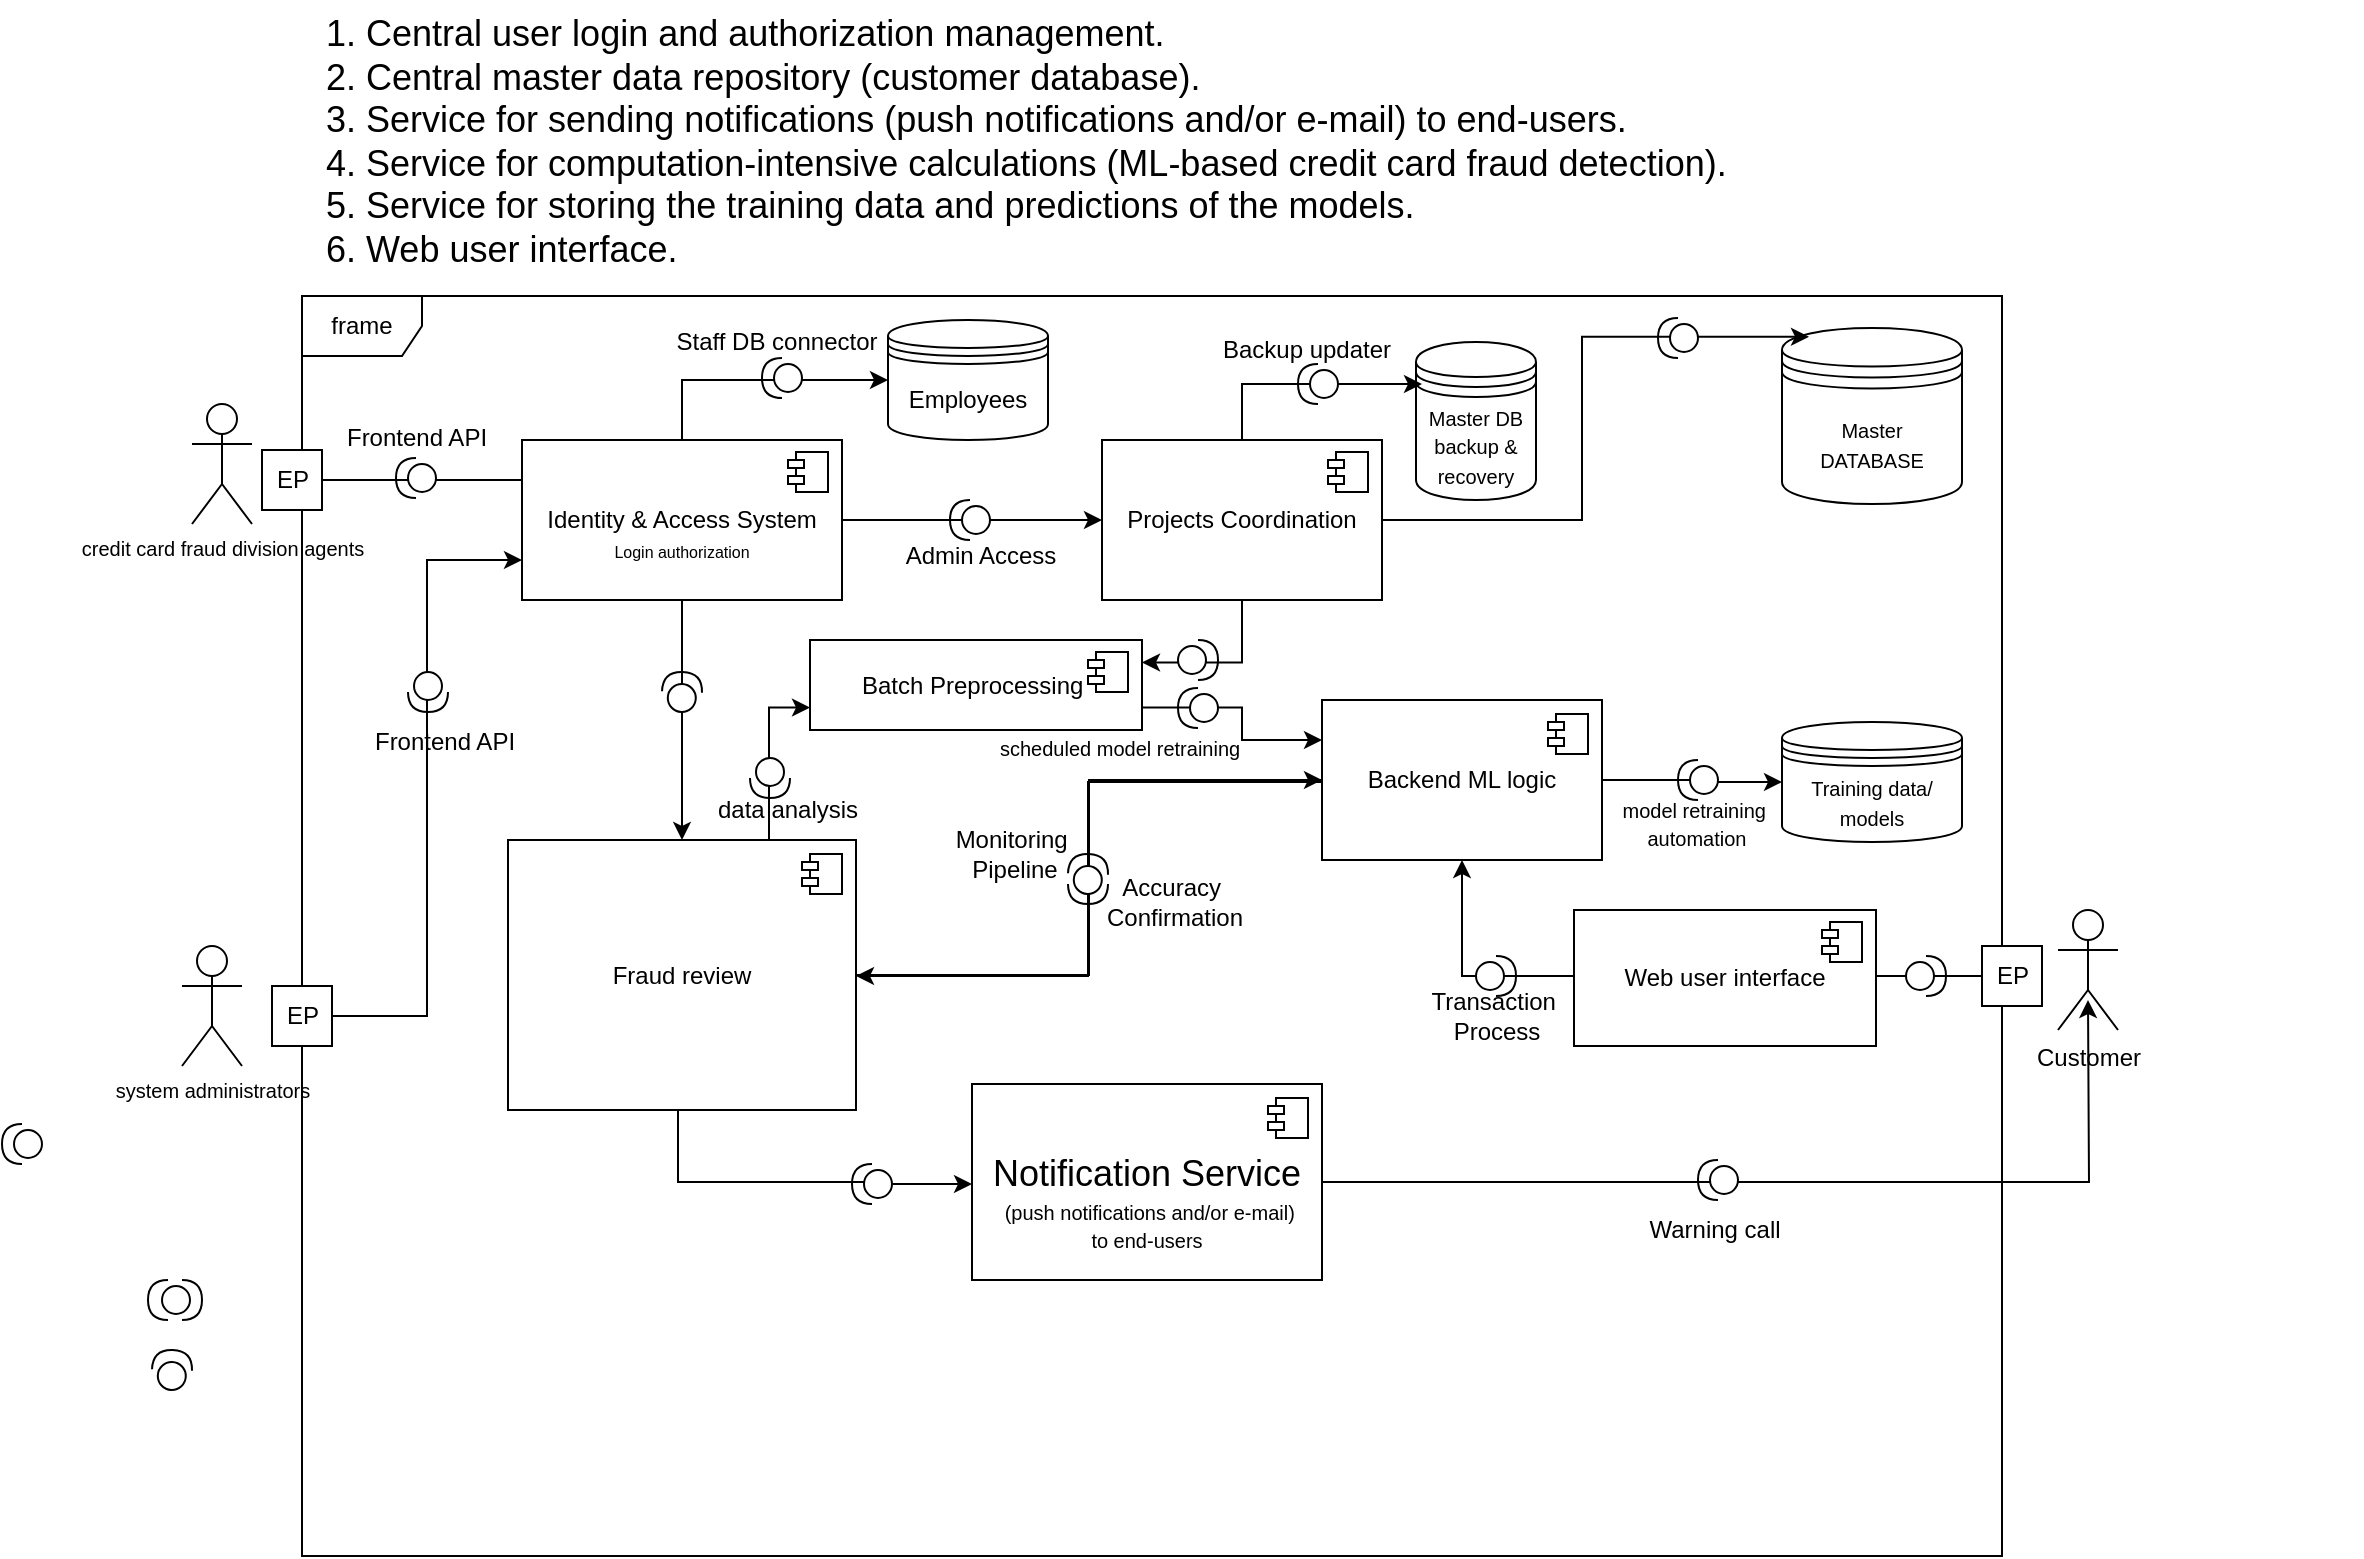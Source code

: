 <mxfile version="26.1.1">
  <diagram name="Page-1" id="Y1ZIsI3cRYYdyz1xf9G5">
    <mxGraphModel dx="1389" dy="1154" grid="0" gridSize="10" guides="1" tooltips="1" connect="1" arrows="1" fold="1" page="0" pageScale="1" pageWidth="1169" pageHeight="827" background="light-dark(#FFFFFF,#1A1A1A)" math="0" shadow="0">
      <root>
        <mxCell id="0" />
        <mxCell id="1" parent="0" />
        <mxCell id="VDTbSuDfrLie9FOIhOC3-1" value="&lt;p style=&quot;margin: 0px; font-variant-numeric: normal; font-variant-east-asian: normal; font-variant-alternates: normal; font-size-adjust: none; font-kerning: auto; font-optical-sizing: auto; font-feature-settings: normal; font-variation-settings: normal; font-variant-position: normal; font-variant-emoji: normal; font-stretch: normal; font-size: 10px; line-height: normal; text-align: start; text-wrap-mode: wrap;&quot; class=&quot;p1&quot;&gt;&lt;font style=&quot;color: light-dark(rgb(0, 0, 0), rgb(255, 255, 255));&quot;&gt;system administrators&lt;/font&gt;&lt;/p&gt;" style="shape=umlActor;verticalLabelPosition=bottom;verticalAlign=top;html=1;outlineConnect=0;" parent="1" vertex="1">
          <mxGeometry x="140" y="343" width="30" height="60" as="geometry" />
        </mxCell>
        <mxCell id="VDTbSuDfrLie9FOIhOC3-10" value="&lt;font style=&quot;font-size: 18px;&quot;&gt;1. Central user login and authorization management.&lt;br&gt;2. Central master data repository (customer database).&lt;br&gt;3. Service for sending notifications (push notifications and/or e-mail) to end-users.&lt;br&gt;4. Service for computation-intensive calculations (ML-based credit card fraud detection).&lt;br&gt;5. Service for storing the training data and predictions of the models.&lt;br&gt;6. Web user interface.&lt;/font&gt;" style="text;whiteSpace=wrap;html=1;" parent="1" vertex="1">
          <mxGeometry x="210" y="-130" width="1020" height="110" as="geometry" />
        </mxCell>
        <mxCell id="VDTbSuDfrLie9FOIhOC3-19" value="frame" style="shape=umlFrame;whiteSpace=wrap;html=1;pointerEvents=0;" parent="1" vertex="1">
          <mxGeometry x="200" y="18" width="850" height="630" as="geometry" />
        </mxCell>
        <mxCell id="VDTbSuDfrLie9FOIhOC3-20" value="EP" style="html=1;rounded=0;" parent="1" vertex="1">
          <mxGeometry x="180" y="95" width="30" height="30" as="geometry" />
        </mxCell>
        <mxCell id="VDTbSuDfrLie9FOIhOC3-21" value="" style="endArrow=none;html=1;rounded=0;align=center;verticalAlign=top;endFill=0;labelBackgroundColor=none;endSize=2;" parent="1" edge="1">
          <mxGeometry relative="1" as="geometry">
            <Array as="points" />
            <mxPoint x="210" y="110" as="sourcePoint" />
            <mxPoint x="320" y="110" as="targetPoint" />
          </mxGeometry>
        </mxCell>
        <mxCell id="wgYkP6aBfoAraLJDTdBe-10" style="edgeStyle=orthogonalEdgeStyle;rounded=0;orthogonalLoop=1;jettySize=auto;html=1;entryX=0;entryY=0.75;entryDx=0;entryDy=0;" edge="1" parent="1" source="VDTbSuDfrLie9FOIhOC3-23" target="VDTbSuDfrLie9FOIhOC3-30">
          <mxGeometry relative="1" as="geometry" />
        </mxCell>
        <mxCell id="VDTbSuDfrLie9FOIhOC3-23" value="EP" style="html=1;rounded=0;" parent="1" vertex="1">
          <mxGeometry x="185" y="363" width="30" height="30" as="geometry" />
        </mxCell>
        <mxCell id="VDTbSuDfrLie9FOIhOC3-28" value="&lt;p style=&quot;margin: 0px; font-variant-numeric: normal; font-variant-east-asian: normal; font-variant-alternates: normal; font-size-adjust: none; font-kerning: auto; font-optical-sizing: auto; font-feature-settings: normal; font-variation-settings: normal; font-variant-position: normal; font-variant-emoji: normal; font-stretch: normal; font-size: 10px; line-height: normal; text-align: start; text-wrap-mode: wrap;&quot; class=&quot;p1&quot;&gt;&lt;font style=&quot;color: light-dark(rgb(0, 0, 0), rgb(255, 255, 255));&quot;&gt;credit card fraud division agents&lt;/font&gt;&lt;/p&gt;" style="shape=umlActor;verticalLabelPosition=bottom;verticalAlign=top;html=1;outlineConnect=0;" parent="1" vertex="1">
          <mxGeometry x="145" y="72" width="30" height="60" as="geometry" />
        </mxCell>
        <mxCell id="wgYkP6aBfoAraLJDTdBe-21" style="edgeStyle=orthogonalEdgeStyle;rounded=0;orthogonalLoop=1;jettySize=auto;html=1;entryX=0;entryY=0.5;entryDx=0;entryDy=0;exitX=0.5;exitY=0;exitDx=0;exitDy=0;" edge="1" parent="1" source="VDTbSuDfrLie9FOIhOC3-30" target="VDTbSuDfrLie9FOIhOC3-39">
          <mxGeometry relative="1" as="geometry" />
        </mxCell>
        <mxCell id="wgYkP6aBfoAraLJDTdBe-25" style="edgeStyle=orthogonalEdgeStyle;rounded=0;orthogonalLoop=1;jettySize=auto;html=1;entryX=0;entryY=0.5;entryDx=0;entryDy=0;" edge="1" parent="1" source="VDTbSuDfrLie9FOIhOC3-30" target="wgYkP6aBfoAraLJDTdBe-23">
          <mxGeometry relative="1" as="geometry" />
        </mxCell>
        <mxCell id="wgYkP6aBfoAraLJDTdBe-38" style="edgeStyle=orthogonalEdgeStyle;rounded=0;orthogonalLoop=1;jettySize=auto;html=1;" edge="1" parent="1" source="VDTbSuDfrLie9FOIhOC3-30" target="VDTbSuDfrLie9FOIhOC3-37">
          <mxGeometry relative="1" as="geometry" />
        </mxCell>
        <mxCell id="VDTbSuDfrLie9FOIhOC3-30" value="&lt;div&gt;&lt;font style=&quot;font-size: 12px;&quot;&gt;&lt;br&gt;&lt;/font&gt;&lt;/div&gt;&lt;font style=&quot;font-size: 12px;&quot;&gt;Identity &amp;amp; Access System&lt;/font&gt;&lt;div&gt;&lt;div&gt;&lt;font style=&quot;font-size: 8px;&quot;&gt;Login authorization&lt;/font&gt;&lt;/div&gt;&lt;/div&gt;" style="html=1;dropTarget=0;whiteSpace=wrap;" parent="1" vertex="1">
          <mxGeometry x="310" y="90" width="160" height="80" as="geometry" />
        </mxCell>
        <mxCell id="VDTbSuDfrLie9FOIhOC3-31" value="" style="shape=module;jettyWidth=8;jettyHeight=4;" parent="VDTbSuDfrLie9FOIhOC3-30" vertex="1">
          <mxGeometry x="1" width="20" height="20" relative="1" as="geometry">
            <mxPoint x="-27" y="6" as="offset" />
          </mxGeometry>
        </mxCell>
        <mxCell id="P7DLpl95wBDP0d_DV1Da-6" style="edgeStyle=orthogonalEdgeStyle;rounded=0;orthogonalLoop=1;jettySize=auto;html=1;entryX=0;entryY=0.5;entryDx=0;entryDy=0;" parent="1" source="VDTbSuDfrLie9FOIhOC3-37" target="VDTbSuDfrLie9FOIhOC3-77" edge="1">
          <mxGeometry relative="1" as="geometry" />
        </mxCell>
        <mxCell id="P7DLpl95wBDP0d_DV1Da-9" style="edgeStyle=orthogonalEdgeStyle;rounded=0;orthogonalLoop=1;jettySize=auto;html=1;exitX=0.5;exitY=1;exitDx=0;exitDy=0;" parent="1" edge="1" source="VDTbSuDfrLie9FOIhOC3-37">
          <mxGeometry relative="1" as="geometry">
            <mxPoint x="343" y="426" as="sourcePoint" />
            <mxPoint x="535" y="462.0" as="targetPoint" />
            <Array as="points">
              <mxPoint x="388" y="425" />
              <mxPoint x="388" y="461" />
              <mxPoint x="492" y="461" />
              <mxPoint x="492" y="462" />
            </Array>
          </mxGeometry>
        </mxCell>
        <mxCell id="wgYkP6aBfoAraLJDTdBe-49" style="edgeStyle=orthogonalEdgeStyle;rounded=0;orthogonalLoop=1;jettySize=auto;html=1;entryX=0;entryY=0.75;entryDx=0;entryDy=0;exitX=0.75;exitY=0;exitDx=0;exitDy=0;" edge="1" parent="1" source="VDTbSuDfrLie9FOIhOC3-37" target="wgYkP6aBfoAraLJDTdBe-31">
          <mxGeometry relative="1" as="geometry" />
        </mxCell>
        <mxCell id="VDTbSuDfrLie9FOIhOC3-37" value="Fraud review" style="html=1;dropTarget=0;whiteSpace=wrap;" parent="1" vertex="1">
          <mxGeometry x="303" y="290" width="174" height="135" as="geometry" />
        </mxCell>
        <mxCell id="VDTbSuDfrLie9FOIhOC3-38" value="" style="shape=module;jettyWidth=8;jettyHeight=4;" parent="VDTbSuDfrLie9FOIhOC3-37" vertex="1">
          <mxGeometry x="1" width="20" height="20" relative="1" as="geometry">
            <mxPoint x="-27" y="7" as="offset" />
          </mxGeometry>
        </mxCell>
        <mxCell id="VDTbSuDfrLie9FOIhOC3-39" value="Employees" style="shape=datastore;whiteSpace=wrap;html=1;" parent="1" vertex="1">
          <mxGeometry x="493" y="30" width="80" height="60" as="geometry" />
        </mxCell>
        <mxCell id="VDTbSuDfrLie9FOIhOC3-57" value="" style="shape=providedRequiredInterface;html=1;verticalLabelPosition=bottom;direction=south;rotation=90;" parent="1" vertex="1">
          <mxGeometry x="247" y="99" width="20" height="20" as="geometry" />
        </mxCell>
        <mxCell id="VDTbSuDfrLie9FOIhOC3-58" value="" style="shape=providedRequiredInterface;html=1;verticalLabelPosition=bottom;rotation=90;" parent="1" vertex="1">
          <mxGeometry x="253" y="206" width="20" height="20" as="geometry" />
        </mxCell>
        <mxCell id="VDTbSuDfrLie9FOIhOC3-63" value="" style="shape=providedRequiredInterface;html=1;verticalLabelPosition=bottom;rotation=-180;" parent="1" vertex="1">
          <mxGeometry x="430" y="49" width="20" height="20" as="geometry" />
        </mxCell>
        <mxCell id="P7DLpl95wBDP0d_DV1Da-13" style="edgeStyle=orthogonalEdgeStyle;rounded=0;orthogonalLoop=1;jettySize=auto;html=1;" parent="1" target="VDTbSuDfrLie9FOIhOC3-37" edge="1">
          <mxGeometry relative="1" as="geometry">
            <mxPoint x="499" y="358" as="targetPoint" />
            <mxPoint x="673" y="260.0" as="sourcePoint" />
            <Array as="points">
              <mxPoint x="710" y="260" />
              <mxPoint x="710" y="261" />
              <mxPoint x="593" y="261" />
              <mxPoint x="593" y="358" />
            </Array>
          </mxGeometry>
        </mxCell>
        <mxCell id="VDTbSuDfrLie9FOIhOC3-77" value="Backend ML logic" style="html=1;dropTarget=0;whiteSpace=wrap;" parent="1" vertex="1">
          <mxGeometry x="710" y="220" width="140" height="80" as="geometry" />
        </mxCell>
        <mxCell id="VDTbSuDfrLie9FOIhOC3-78" value="" style="shape=module;jettyWidth=8;jettyHeight=4;" parent="VDTbSuDfrLie9FOIhOC3-77" vertex="1">
          <mxGeometry x="1" width="20" height="20" relative="1" as="geometry">
            <mxPoint x="-27" y="7" as="offset" />
          </mxGeometry>
        </mxCell>
        <mxCell id="VDTbSuDfrLie9FOIhOC3-80" value="&lt;span style=&quot;font-size: 10px;&quot;&gt;Training data/ models&lt;/span&gt;" style="shape=datastore;whiteSpace=wrap;html=1;" parent="1" vertex="1">
          <mxGeometry x="940" y="231" width="90" height="60" as="geometry" />
        </mxCell>
        <mxCell id="VDTbSuDfrLie9FOIhOC3-85" value="&lt;font style=&quot;font-size: 10px;&quot;&gt;Master&lt;/font&gt;&lt;div&gt;&lt;font style=&quot;font-size: 10px;&quot;&gt;DATABASE&lt;/font&gt;&lt;/div&gt;" style="shape=datastore;whiteSpace=wrap;html=1;" parent="1" vertex="1">
          <mxGeometry x="940" y="34" width="90" height="88" as="geometry" />
        </mxCell>
        <mxCell id="VDTbSuDfrLie9FOIhOC3-94" value="&lt;span style=&quot;text-align: left;&quot;&gt;&lt;font style=&quot;&quot;&gt;&lt;font style=&quot;font-size: 18px;&quot;&gt;&lt;br&gt;&lt;/font&gt;&lt;/font&gt;&lt;/span&gt;&lt;div&gt;&lt;span style=&quot;text-align: left;&quot;&gt;&lt;font style=&quot;&quot;&gt;&lt;font style=&quot;font-size: 18px;&quot;&gt;Notification Service&lt;/font&gt;&lt;br&gt;&lt;span style=&quot;font-size: 10px;&quot;&gt;&amp;nbsp;(push notifications and/or e-mail) &lt;/span&gt;&lt;br&gt;&lt;span style=&quot;font-size: 10px;&quot;&gt;to end-users&lt;/span&gt;&lt;/font&gt;&lt;/span&gt;&lt;/div&gt;" style="html=1;dropTarget=0;whiteSpace=wrap;" parent="1" vertex="1">
          <mxGeometry x="535" y="412" width="175" height="98" as="geometry" />
        </mxCell>
        <mxCell id="VDTbSuDfrLie9FOIhOC3-95" value="" style="shape=module;jettyWidth=8;jettyHeight=4;" parent="VDTbSuDfrLie9FOIhOC3-94" vertex="1">
          <mxGeometry x="1" width="20" height="20" relative="1" as="geometry">
            <mxPoint x="-27" y="7" as="offset" />
          </mxGeometry>
        </mxCell>
        <mxCell id="VDTbSuDfrLie9FOIhOC3-97" value="Customer" style="shape=umlActor;verticalLabelPosition=bottom;verticalAlign=top;html=1;" parent="1" vertex="1">
          <mxGeometry x="1078" y="325" width="30" height="60" as="geometry" />
        </mxCell>
        <mxCell id="VDTbSuDfrLie9FOIhOC3-98" value="EP" style="html=1;rounded=0;" parent="1" vertex="1">
          <mxGeometry x="1040" y="343" width="30" height="30" as="geometry" />
        </mxCell>
        <mxCell id="VDTbSuDfrLie9FOIhOC3-102" value="" style="shape=providedRequiredInterface;html=1;verticalLabelPosition=bottom;" parent="1" vertex="1">
          <mxGeometry x="130" y="510" width="20" height="20" as="geometry" />
        </mxCell>
        <mxCell id="VDTbSuDfrLie9FOIhOC3-103" value="" style="shape=requiredInterface;html=1;verticalLabelPosition=bottom;rotation=-180;" parent="1" vertex="1">
          <mxGeometry x="123" y="510" width="10" height="20" as="geometry" />
        </mxCell>
        <mxCell id="VDTbSuDfrLie9FOIhOC3-108" value="" style="edgeStyle=orthogonalEdgeStyle;rounded=0;orthogonalLoop=1;jettySize=auto;html=1;entryX=0.5;entryY=1;entryDx=0;entryDy=0;" parent="1" source="VDTbSuDfrLie9FOIhOC3-98" target="VDTbSuDfrLie9FOIhOC3-77" edge="1">
          <mxGeometry relative="1" as="geometry">
            <mxPoint x="876" y="175" as="sourcePoint" />
            <mxPoint x="600" y="220" as="targetPoint" />
          </mxGeometry>
        </mxCell>
        <mxCell id="VDTbSuDfrLie9FOIhOC3-107" value="Transaction&amp;nbsp;&lt;div&gt;Process&lt;/div&gt;" style="shape=providedRequiredInterface;html=1;verticalLabelPosition=bottom;" parent="1" vertex="1">
          <mxGeometry x="787" y="348" width="20" height="20" as="geometry" />
        </mxCell>
        <mxCell id="VDTbSuDfrLie9FOIhOC3-113" value="" style="shape=providedRequiredInterface;html=1;verticalLabelPosition=bottom;rotation=-180;" parent="1" vertex="1">
          <mxGeometry x="50" y="432" width="20" height="20" as="geometry" />
        </mxCell>
        <mxCell id="P7DLpl95wBDP0d_DV1Da-10" value="" style="shape=providedRequiredInterface;html=1;verticalLabelPosition=bottom;rotation=-180;" parent="1" vertex="1">
          <mxGeometry x="475" y="452" width="20" height="20" as="geometry" />
        </mxCell>
        <mxCell id="wgYkP6aBfoAraLJDTdBe-1" style="edgeStyle=orthogonalEdgeStyle;rounded=0;orthogonalLoop=1;jettySize=auto;html=1;entryX=0;entryY=0.5;entryDx=0;entryDy=0;exitX=1;exitY=0.5;exitDx=0;exitDy=0;" edge="1" parent="1" source="VDTbSuDfrLie9FOIhOC3-77" target="VDTbSuDfrLie9FOIhOC3-80">
          <mxGeometry relative="1" as="geometry">
            <mxPoint x="834" y="260" as="sourcePoint" />
            <mxPoint x="929.1" y="260.16" as="targetPoint" />
          </mxGeometry>
        </mxCell>
        <mxCell id="VDTbSuDfrLie9FOIhOC3-105" value="" style="shape=providedRequiredInterface;html=1;verticalLabelPosition=bottom;rotation=-180;" parent="1" vertex="1">
          <mxGeometry x="888" y="250" width="20" height="20" as="geometry" />
        </mxCell>
        <mxCell id="VDTbSuDfrLie9FOIhOC3-12" value="" style="shape=providedRequiredInterface;html=1;verticalLabelPosition=bottom;rotation=-88;" parent="1" vertex="1">
          <mxGeometry x="380" y="206" width="20" height="20" as="geometry" />
        </mxCell>
        <mxCell id="wgYkP6aBfoAraLJDTdBe-8" value="" style="group;movable=1;resizable=1;rotatable=1;deletable=1;editable=1;locked=0;connectable=1;" vertex="1" connectable="0" parent="1">
          <mxGeometry x="582.657" y="296.657" width="20.686" height="25.343" as="geometry" />
        </mxCell>
        <mxCell id="P7DLpl95wBDP0d_DV1Da-12" value="" style="shape=requiredInterface;html=1;verticalLabelPosition=bottom;rotation=90;" parent="wgYkP6aBfoAraLJDTdBe-8" vertex="1">
          <mxGeometry x="5.343" y="10.343" width="10" height="20" as="geometry" />
        </mxCell>
        <mxCell id="wgYkP6aBfoAraLJDTdBe-6" value="" style="shape=providedRequiredInterface;html=1;verticalLabelPosition=bottom;rotation=-88;" vertex="1" parent="wgYkP6aBfoAraLJDTdBe-8">
          <mxGeometry x="0.343" y="0.343" width="20" height="20" as="geometry" />
        </mxCell>
        <mxCell id="wgYkP6aBfoAraLJDTdBe-12" value="Frontend API" style="text;html=1;align=center;verticalAlign=middle;resizable=0;points=[];autosize=1;strokeColor=none;fillColor=none;" vertex="1" parent="1">
          <mxGeometry x="226" y="226" width="90" height="30" as="geometry" />
        </mxCell>
        <mxCell id="wgYkP6aBfoAraLJDTdBe-13" value="Frontend API" style="text;html=1;align=center;verticalAlign=middle;resizable=0;points=[];autosize=1;strokeColor=none;fillColor=none;" vertex="1" parent="1">
          <mxGeometry x="212" y="74" width="90" height="30" as="geometry" />
        </mxCell>
        <mxCell id="wgYkP6aBfoAraLJDTdBe-14" value="Staff DB connector" style="text;html=1;align=center;verticalAlign=middle;resizable=0;points=[];autosize=1;strokeColor=none;fillColor=none;" vertex="1" parent="1">
          <mxGeometry x="377" y="26" width="120" height="30" as="geometry" />
        </mxCell>
        <mxCell id="wgYkP6aBfoAraLJDTdBe-19" value="" style="shape=providedRequiredInterface;html=1;verticalLabelPosition=bottom;rotation=-88;" vertex="1" parent="1">
          <mxGeometry x="125" y="545" width="20" height="20" as="geometry" />
        </mxCell>
        <mxCell id="wgYkP6aBfoAraLJDTdBe-20" value="Backup updater" style="text;html=1;align=center;verticalAlign=middle;resizable=0;points=[];autosize=1;strokeColor=none;fillColor=none;" vertex="1" parent="1">
          <mxGeometry x="647" y="30" width="110" height="30" as="geometry" />
        </mxCell>
        <mxCell id="wgYkP6aBfoAraLJDTdBe-28" style="edgeStyle=orthogonalEdgeStyle;rounded=0;orthogonalLoop=1;jettySize=auto;html=1;entryX=0.15;entryY=0.05;entryDx=0;entryDy=0;entryPerimeter=0;" edge="1" parent="1" source="wgYkP6aBfoAraLJDTdBe-23" target="VDTbSuDfrLie9FOIhOC3-85">
          <mxGeometry relative="1" as="geometry" />
        </mxCell>
        <mxCell id="wgYkP6aBfoAraLJDTdBe-39" style="edgeStyle=orthogonalEdgeStyle;rounded=0;orthogonalLoop=1;jettySize=auto;html=1;entryX=1;entryY=0.25;entryDx=0;entryDy=0;" edge="1" parent="1" source="wgYkP6aBfoAraLJDTdBe-23" target="wgYkP6aBfoAraLJDTdBe-31">
          <mxGeometry relative="1" as="geometry" />
        </mxCell>
        <mxCell id="wgYkP6aBfoAraLJDTdBe-23" value="&lt;div&gt;&lt;font style=&quot;font-size: 12px;&quot;&gt;&lt;br&gt;&lt;/font&gt;&lt;/div&gt;&lt;div&gt;&lt;div&gt;Projects Coordination&lt;/div&gt;&lt;div&gt;&lt;br&gt;&lt;/div&gt;&lt;/div&gt;" style="html=1;dropTarget=0;whiteSpace=wrap;" vertex="1" parent="1">
          <mxGeometry x="600" y="90" width="140" height="80" as="geometry" />
        </mxCell>
        <mxCell id="wgYkP6aBfoAraLJDTdBe-24" value="" style="shape=module;jettyWidth=8;jettyHeight=4;" vertex="1" parent="wgYkP6aBfoAraLJDTdBe-23">
          <mxGeometry x="1" width="20" height="20" relative="1" as="geometry">
            <mxPoint x="-27" y="6" as="offset" />
          </mxGeometry>
        </mxCell>
        <mxCell id="wgYkP6aBfoAraLJDTdBe-26" value="" style="shape=providedRequiredInterface;html=1;verticalLabelPosition=bottom;rotation=-180;" vertex="1" parent="1">
          <mxGeometry x="524" y="120" width="20" height="20" as="geometry" />
        </mxCell>
        <mxCell id="wgYkP6aBfoAraLJDTdBe-27" value="Admin Access" style="text;html=1;align=center;verticalAlign=middle;resizable=0;points=[];autosize=1;strokeColor=none;fillColor=none;" vertex="1" parent="1">
          <mxGeometry x="489" y="132.5" width="100" height="30" as="geometry" />
        </mxCell>
        <mxCell id="wgYkP6aBfoAraLJDTdBe-29" value="&lt;font style=&quot;font-size: 10px;&quot;&gt;Master DB&lt;/font&gt;&lt;div&gt;&lt;span style=&quot;font-size: 10px;&quot;&gt;backup &amp;amp;&lt;br&gt;recovery&lt;/span&gt;&lt;/div&gt;" style="shape=datastore;whiteSpace=wrap;html=1;" vertex="1" parent="1">
          <mxGeometry x="757" y="41" width="60" height="79" as="geometry" />
        </mxCell>
        <mxCell id="wgYkP6aBfoAraLJDTdBe-30" style="edgeStyle=orthogonalEdgeStyle;rounded=0;orthogonalLoop=1;jettySize=auto;html=1;" edge="1" parent="1" source="wgYkP6aBfoAraLJDTdBe-23">
          <mxGeometry relative="1" as="geometry">
            <mxPoint x="760" y="62" as="targetPoint" />
            <Array as="points">
              <mxPoint x="670" y="62" />
            </Array>
          </mxGeometry>
        </mxCell>
        <mxCell id="wgYkP6aBfoAraLJDTdBe-40" style="edgeStyle=orthogonalEdgeStyle;rounded=0;orthogonalLoop=1;jettySize=auto;html=1;entryX=0;entryY=0.25;entryDx=0;entryDy=0;exitX=1;exitY=0.75;exitDx=0;exitDy=0;" edge="1" parent="1" source="wgYkP6aBfoAraLJDTdBe-31" target="VDTbSuDfrLie9FOIhOC3-77">
          <mxGeometry relative="1" as="geometry">
            <Array as="points">
              <mxPoint x="670" y="224" />
              <mxPoint x="670" y="240" />
            </Array>
          </mxGeometry>
        </mxCell>
        <mxCell id="wgYkP6aBfoAraLJDTdBe-31" value="Batch Preprocessing&amp;nbsp;" style="html=1;dropTarget=0;whiteSpace=wrap;" vertex="1" parent="1">
          <mxGeometry x="454" y="190" width="166" height="45" as="geometry" />
        </mxCell>
        <mxCell id="wgYkP6aBfoAraLJDTdBe-32" value="" style="shape=module;jettyWidth=8;jettyHeight=4;" vertex="1" parent="wgYkP6aBfoAraLJDTdBe-31">
          <mxGeometry x="1" width="20" height="20" relative="1" as="geometry">
            <mxPoint x="-27" y="6" as="offset" />
          </mxGeometry>
        </mxCell>
        <mxCell id="wgYkP6aBfoAraLJDTdBe-35" value="" style="shape=providedRequiredInterface;html=1;verticalLabelPosition=bottom;rotation=-180;" vertex="1" parent="1">
          <mxGeometry x="878" y="29" width="20" height="20" as="geometry" />
        </mxCell>
        <mxCell id="wgYkP6aBfoAraLJDTdBe-36" value="" style="shape=providedRequiredInterface;html=1;verticalLabelPosition=bottom;rotation=-180;" vertex="1" parent="1">
          <mxGeometry x="698" y="52" width="20" height="20" as="geometry" />
        </mxCell>
        <mxCell id="wgYkP6aBfoAraLJDTdBe-41" value="" style="shape=providedRequiredInterface;html=1;verticalLabelPosition=bottom;rotation=-180;" vertex="1" parent="1">
          <mxGeometry x="638" y="214" width="20" height="20" as="geometry" />
        </mxCell>
        <mxCell id="wgYkP6aBfoAraLJDTdBe-42" value="" style="shape=providedRequiredInterface;html=1;verticalLabelPosition=bottom;rotation=0;" vertex="1" parent="1">
          <mxGeometry x="638" y="190" width="20" height="20" as="geometry" />
        </mxCell>
        <mxCell id="wgYkP6aBfoAraLJDTdBe-43" value="Accuracy&amp;nbsp;&lt;div&gt;Confirmation&lt;/div&gt;" style="text;html=1;align=center;verticalAlign=middle;resizable=0;points=[];autosize=1;strokeColor=none;fillColor=none;" vertex="1" parent="1">
          <mxGeometry x="591" y="300.5" width="90" height="40" as="geometry" />
        </mxCell>
        <mxCell id="wgYkP6aBfoAraLJDTdBe-46" value="&lt;font style=&quot;font-size: 10px;&quot;&gt;scheduled model retraining&lt;/font&gt;" style="text;whiteSpace=wrap;html=1;" vertex="1" parent="1">
          <mxGeometry x="547" y="230" width="125" height="36" as="geometry" />
        </mxCell>
        <mxCell id="wgYkP6aBfoAraLJDTdBe-47" value="data analysis" style="text;whiteSpace=wrap;html=1;" vertex="1" parent="1">
          <mxGeometry x="406" y="260.65" width="80" height="36" as="geometry" />
        </mxCell>
        <mxCell id="wgYkP6aBfoAraLJDTdBe-50" value="" style="shape=providedRequiredInterface;html=1;verticalLabelPosition=bottom;rotation=90;" vertex="1" parent="1">
          <mxGeometry x="424" y="249" width="20" height="20" as="geometry" />
        </mxCell>
        <mxCell id="wgYkP6aBfoAraLJDTdBe-51" value="Monitoring&amp;nbsp;&lt;br&gt;Pipeline" style="text;html=1;align=center;verticalAlign=middle;resizable=0;points=[];autosize=1;strokeColor=none;fillColor=none;" vertex="1" parent="1">
          <mxGeometry x="517" y="276.5" width="77" height="41" as="geometry" />
        </mxCell>
        <mxCell id="VDTbSuDfrLie9FOIhOC3-112" style="edgeStyle=orthogonalEdgeStyle;rounded=0;orthogonalLoop=1;jettySize=auto;html=1;exitX=1;exitY=0.5;exitDx=0;exitDy=0;" parent="1" source="VDTbSuDfrLie9FOIhOC3-94" edge="1">
          <mxGeometry relative="1" as="geometry">
            <mxPoint x="1093" y="370" as="targetPoint" />
            <mxPoint x="823" y="421.067" as="sourcePoint" />
          </mxGeometry>
        </mxCell>
        <mxCell id="VDTbSuDfrLie9FOIhOC3-92" value="" style="shape=providedRequiredInterface;html=1;verticalLabelPosition=bottom;rotation=-180;" parent="1" vertex="1">
          <mxGeometry x="898" y="450" width="20" height="20" as="geometry" />
        </mxCell>
        <mxCell id="wgYkP6aBfoAraLJDTdBe-53" value="Warning call" style="text;html=1;align=center;verticalAlign=middle;resizable=0;points=[];autosize=1;strokeColor=none;fillColor=none;" vertex="1" parent="1">
          <mxGeometry x="864" y="471.5" width="84" height="26" as="geometry" />
        </mxCell>
        <mxCell id="wgYkP6aBfoAraLJDTdBe-54" value="&lt;font style=&quot;font-size: 10px;&quot;&gt;model retraining&amp;nbsp;&lt;/font&gt;&lt;div&gt;&lt;font style=&quot;font-size: 10px;&quot;&gt;automation&lt;/font&gt;&lt;/div&gt;" style="text;whiteSpace=wrap;html=1;align=center;" vertex="1" parent="1">
          <mxGeometry x="845" y="261.26" width="105.15" height="21.39" as="geometry" />
        </mxCell>
        <mxCell id="wgYkP6aBfoAraLJDTdBe-57" value="Web user interface" style="html=1;dropTarget=0;whiteSpace=wrap;" vertex="1" parent="1">
          <mxGeometry x="836" y="325" width="151" height="68" as="geometry" />
        </mxCell>
        <mxCell id="wgYkP6aBfoAraLJDTdBe-58" value="" style="shape=module;jettyWidth=8;jettyHeight=4;" vertex="1" parent="wgYkP6aBfoAraLJDTdBe-57">
          <mxGeometry x="1" width="20" height="20" relative="1" as="geometry">
            <mxPoint x="-27" y="6" as="offset" />
          </mxGeometry>
        </mxCell>
        <mxCell id="wgYkP6aBfoAraLJDTdBe-59" value="" style="shape=providedRequiredInterface;html=1;verticalLabelPosition=bottom;rotation=0;" vertex="1" parent="1">
          <mxGeometry x="1002" y="348" width="20" height="20" as="geometry" />
        </mxCell>
      </root>
    </mxGraphModel>
  </diagram>
</mxfile>
